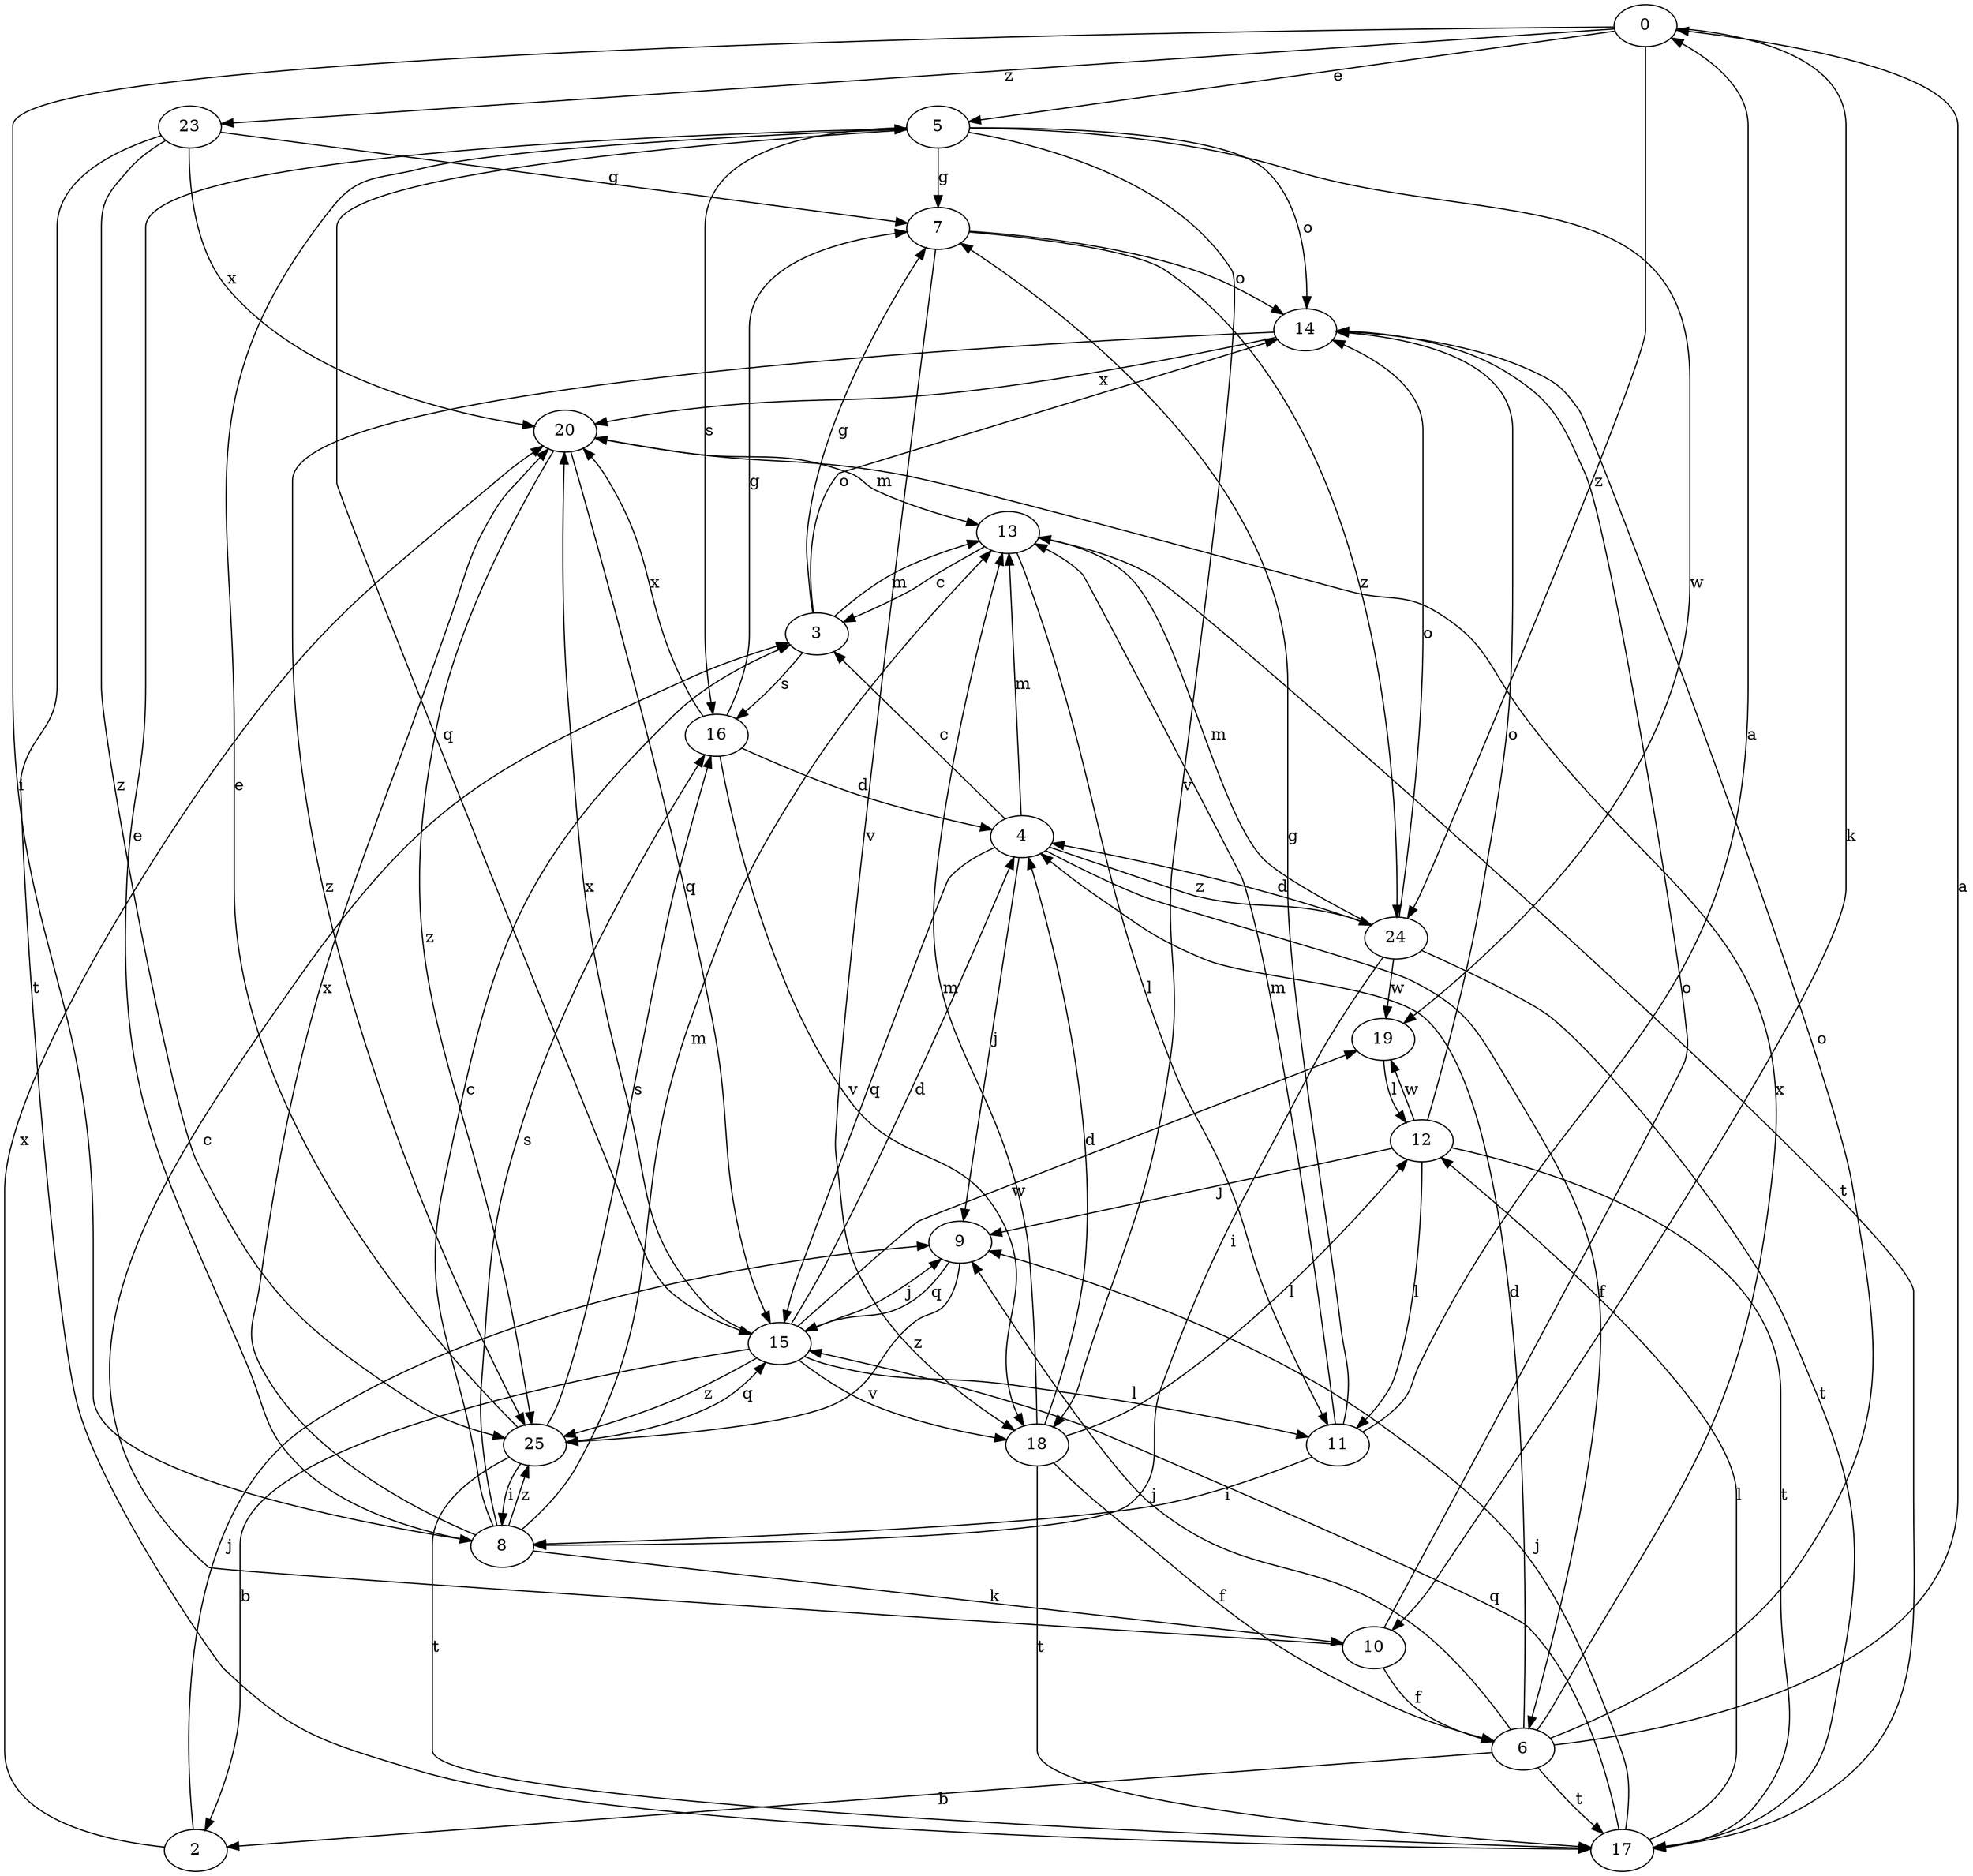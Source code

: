 strict digraph  {
0;
2;
3;
4;
5;
6;
7;
8;
9;
10;
11;
12;
13;
14;
15;
16;
17;
18;
19;
20;
23;
24;
25;
0 -> 5  [label=e];
0 -> 8  [label=i];
0 -> 10  [label=k];
0 -> 23  [label=z];
0 -> 24  [label=z];
2 -> 9  [label=j];
2 -> 20  [label=x];
3 -> 7  [label=g];
3 -> 13  [label=m];
3 -> 14  [label=o];
3 -> 16  [label=s];
4 -> 3  [label=c];
4 -> 6  [label=f];
4 -> 9  [label=j];
4 -> 13  [label=m];
4 -> 15  [label=q];
4 -> 24  [label=z];
5 -> 7  [label=g];
5 -> 14  [label=o];
5 -> 15  [label=q];
5 -> 16  [label=s];
5 -> 18  [label=v];
5 -> 19  [label=w];
6 -> 0  [label=a];
6 -> 2  [label=b];
6 -> 4  [label=d];
6 -> 9  [label=j];
6 -> 14  [label=o];
6 -> 17  [label=t];
6 -> 20  [label=x];
7 -> 14  [label=o];
7 -> 18  [label=v];
7 -> 24  [label=z];
8 -> 3  [label=c];
8 -> 5  [label=e];
8 -> 10  [label=k];
8 -> 13  [label=m];
8 -> 16  [label=s];
8 -> 20  [label=x];
8 -> 25  [label=z];
9 -> 15  [label=q];
9 -> 25  [label=z];
10 -> 3  [label=c];
10 -> 6  [label=f];
10 -> 14  [label=o];
11 -> 0  [label=a];
11 -> 7  [label=g];
11 -> 8  [label=i];
11 -> 13  [label=m];
12 -> 9  [label=j];
12 -> 11  [label=l];
12 -> 14  [label=o];
12 -> 17  [label=t];
12 -> 19  [label=w];
13 -> 3  [label=c];
13 -> 11  [label=l];
13 -> 17  [label=t];
14 -> 20  [label=x];
14 -> 25  [label=z];
15 -> 2  [label=b];
15 -> 4  [label=d];
15 -> 9  [label=j];
15 -> 11  [label=l];
15 -> 18  [label=v];
15 -> 19  [label=w];
15 -> 20  [label=x];
15 -> 25  [label=z];
16 -> 4  [label=d];
16 -> 7  [label=g];
16 -> 18  [label=v];
16 -> 20  [label=x];
17 -> 9  [label=j];
17 -> 12  [label=l];
17 -> 15  [label=q];
18 -> 4  [label=d];
18 -> 6  [label=f];
18 -> 12  [label=l];
18 -> 13  [label=m];
18 -> 17  [label=t];
19 -> 12  [label=l];
20 -> 13  [label=m];
20 -> 15  [label=q];
20 -> 25  [label=z];
23 -> 7  [label=g];
23 -> 17  [label=t];
23 -> 20  [label=x];
23 -> 25  [label=z];
24 -> 4  [label=d];
24 -> 8  [label=i];
24 -> 13  [label=m];
24 -> 14  [label=o];
24 -> 17  [label=t];
24 -> 19  [label=w];
25 -> 5  [label=e];
25 -> 8  [label=i];
25 -> 15  [label=q];
25 -> 16  [label=s];
25 -> 17  [label=t];
}
